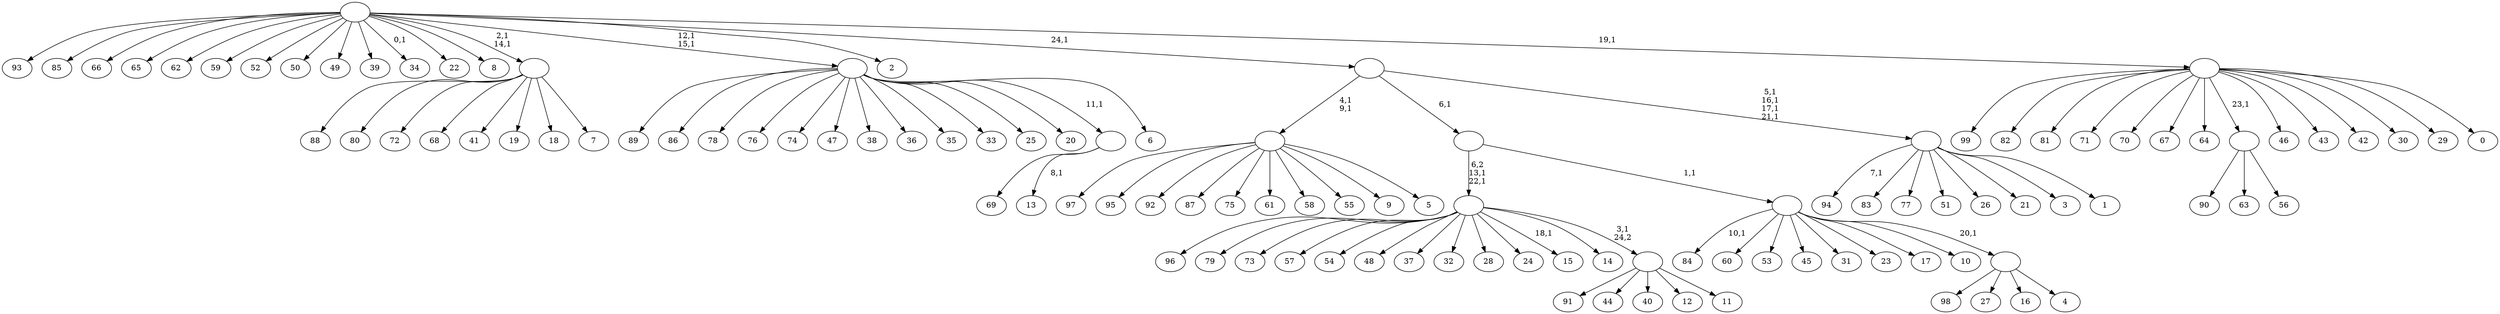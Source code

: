 digraph T {
	125 [label="99"]
	124 [label="98"]
	123 [label="97"]
	122 [label="96"]
	121 [label="95"]
	120 [label="94"]
	118 [label="93"]
	117 [label="92"]
	116 [label="91"]
	115 [label="90"]
	114 [label="89"]
	113 [label="88"]
	112 [label="87"]
	111 [label="86"]
	110 [label="85"]
	109 [label="84"]
	107 [label="83"]
	106 [label="82"]
	105 [label="81"]
	104 [label="80"]
	103 [label="79"]
	102 [label="78"]
	101 [label="77"]
	100 [label="76"]
	99 [label="75"]
	98 [label="74"]
	97 [label="73"]
	96 [label="72"]
	95 [label="71"]
	94 [label="70"]
	93 [label="69"]
	92 [label="68"]
	91 [label="67"]
	90 [label="66"]
	89 [label="65"]
	88 [label="64"]
	87 [label="63"]
	86 [label="62"]
	85 [label="61"]
	84 [label="60"]
	83 [label="59"]
	82 [label="58"]
	81 [label="57"]
	80 [label="56"]
	79 [label=""]
	78 [label="55"]
	77 [label="54"]
	76 [label="53"]
	75 [label="52"]
	74 [label="51"]
	73 [label="50"]
	72 [label="49"]
	71 [label="48"]
	70 [label="47"]
	69 [label="46"]
	68 [label="45"]
	67 [label="44"]
	66 [label="43"]
	65 [label="42"]
	64 [label="41"]
	63 [label="40"]
	62 [label="39"]
	61 [label="38"]
	60 [label="37"]
	59 [label="36"]
	58 [label="35"]
	57 [label="34"]
	55 [label="33"]
	54 [label="32"]
	53 [label="31"]
	52 [label="30"]
	51 [label="29"]
	50 [label="28"]
	49 [label="27"]
	48 [label="26"]
	47 [label="25"]
	46 [label="24"]
	45 [label="23"]
	44 [label="22"]
	43 [label="21"]
	42 [label="20"]
	41 [label="19"]
	40 [label="18"]
	39 [label="17"]
	38 [label="16"]
	37 [label="15"]
	35 [label="14"]
	34 [label="13"]
	32 [label=""]
	31 [label="12"]
	30 [label="11"]
	29 [label=""]
	28 [label=""]
	26 [label="10"]
	25 [label="9"]
	24 [label="8"]
	23 [label="7"]
	22 [label=""]
	20 [label="6"]
	19 [label=""]
	17 [label="5"]
	16 [label=""]
	14 [label="4"]
	13 [label=""]
	12 [label=""]
	11 [label=""]
	10 [label="3"]
	9 [label="2"]
	8 [label="1"]
	7 [label=""]
	3 [label=""]
	2 [label="0"]
	1 [label=""]
	0 [label=""]
	79 -> 115 [label=""]
	79 -> 87 [label=""]
	79 -> 80 [label=""]
	32 -> 34 [label="8,1"]
	32 -> 93 [label=""]
	29 -> 116 [label=""]
	29 -> 67 [label=""]
	29 -> 63 [label=""]
	29 -> 31 [label=""]
	29 -> 30 [label=""]
	28 -> 37 [label="18,1"]
	28 -> 122 [label=""]
	28 -> 103 [label=""]
	28 -> 97 [label=""]
	28 -> 81 [label=""]
	28 -> 77 [label=""]
	28 -> 71 [label=""]
	28 -> 60 [label=""]
	28 -> 54 [label=""]
	28 -> 50 [label=""]
	28 -> 46 [label=""]
	28 -> 35 [label=""]
	28 -> 29 [label="3,1\n24,2"]
	22 -> 113 [label=""]
	22 -> 104 [label=""]
	22 -> 96 [label=""]
	22 -> 92 [label=""]
	22 -> 64 [label=""]
	22 -> 41 [label=""]
	22 -> 40 [label=""]
	22 -> 23 [label=""]
	19 -> 114 [label=""]
	19 -> 111 [label=""]
	19 -> 102 [label=""]
	19 -> 100 [label=""]
	19 -> 98 [label=""]
	19 -> 70 [label=""]
	19 -> 61 [label=""]
	19 -> 59 [label=""]
	19 -> 58 [label=""]
	19 -> 55 [label=""]
	19 -> 47 [label=""]
	19 -> 42 [label=""]
	19 -> 32 [label="11,1"]
	19 -> 20 [label=""]
	16 -> 123 [label=""]
	16 -> 121 [label=""]
	16 -> 117 [label=""]
	16 -> 112 [label=""]
	16 -> 99 [label=""]
	16 -> 85 [label=""]
	16 -> 82 [label=""]
	16 -> 78 [label=""]
	16 -> 25 [label=""]
	16 -> 17 [label=""]
	13 -> 124 [label=""]
	13 -> 49 [label=""]
	13 -> 38 [label=""]
	13 -> 14 [label=""]
	12 -> 109 [label="10,1"]
	12 -> 84 [label=""]
	12 -> 76 [label=""]
	12 -> 68 [label=""]
	12 -> 53 [label=""]
	12 -> 45 [label=""]
	12 -> 39 [label=""]
	12 -> 26 [label=""]
	12 -> 13 [label="20,1"]
	11 -> 28 [label="6,2\n13,1\n22,1"]
	11 -> 12 [label="1,1"]
	7 -> 120 [label="7,1"]
	7 -> 107 [label=""]
	7 -> 101 [label=""]
	7 -> 74 [label=""]
	7 -> 48 [label=""]
	7 -> 43 [label=""]
	7 -> 10 [label=""]
	7 -> 8 [label=""]
	3 -> 7 [label="5,1\n16,1\n17,1\n21,1"]
	3 -> 16 [label="4,1\n9,1"]
	3 -> 11 [label="6,1"]
	1 -> 125 [label=""]
	1 -> 106 [label=""]
	1 -> 105 [label=""]
	1 -> 95 [label=""]
	1 -> 94 [label=""]
	1 -> 91 [label=""]
	1 -> 88 [label=""]
	1 -> 79 [label="23,1"]
	1 -> 69 [label=""]
	1 -> 66 [label=""]
	1 -> 65 [label=""]
	1 -> 52 [label=""]
	1 -> 51 [label=""]
	1 -> 2 [label=""]
	0 -> 19 [label="12,1\n15,1"]
	0 -> 22 [label="2,1\n14,1"]
	0 -> 57 [label="0,1"]
	0 -> 118 [label=""]
	0 -> 110 [label=""]
	0 -> 90 [label=""]
	0 -> 89 [label=""]
	0 -> 86 [label=""]
	0 -> 83 [label=""]
	0 -> 75 [label=""]
	0 -> 73 [label=""]
	0 -> 72 [label=""]
	0 -> 62 [label=""]
	0 -> 44 [label=""]
	0 -> 24 [label=""]
	0 -> 9 [label=""]
	0 -> 3 [label="24,1"]
	0 -> 1 [label="19,1"]
}
